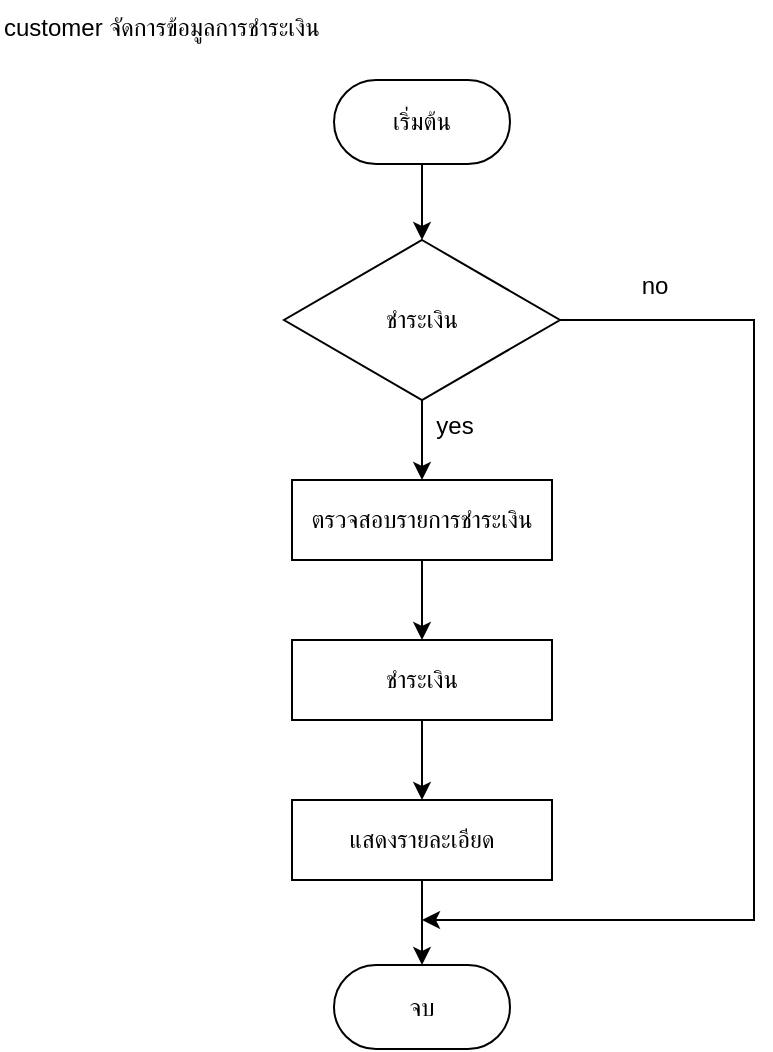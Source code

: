 <mxfile version="26.0.9">
  <diagram name="Page-1" id="AHuNkAf9N8TIK1WoVCC-">
    <mxGraphModel dx="1235" dy="655" grid="1" gridSize="10" guides="1" tooltips="1" connect="1" arrows="1" fold="1" page="1" pageScale="1" pageWidth="827" pageHeight="1169" math="0" shadow="0">
      <root>
        <mxCell id="0" />
        <mxCell id="1" parent="0" />
        <mxCell id="BMb5XiGdI6g6uUsKrDKV-1" value="&lt;span style=&quot;color: rgb(0, 0, 0); font-family: Helvetica; font-size: 12px; font-style: normal; font-variant-ligatures: normal; font-variant-caps: normal; font-weight: 400; letter-spacing: normal; orphans: 2; text-align: center; text-indent: 0px; text-transform: none; widows: 2; word-spacing: 0px; -webkit-text-stroke-width: 0px; white-space: normal; background-color: rgb(255, 255, 255); text-decoration-thickness: initial; text-decoration-style: initial; text-decoration-color: initial; float: none; display: inline !important;&quot;&gt;customer จัดการข้อมูลการชำระเงิน&lt;/span&gt;" style="text;whiteSpace=wrap;html=1;" vertex="1" parent="1">
          <mxGeometry x="203" y="60" width="190" height="40" as="geometry" />
        </mxCell>
        <mxCell id="BMb5XiGdI6g6uUsKrDKV-4" value="" style="edgeStyle=orthogonalEdgeStyle;rounded=0;orthogonalLoop=1;jettySize=auto;html=1;" edge="1" parent="1" source="BMb5XiGdI6g6uUsKrDKV-2" target="BMb5XiGdI6g6uUsKrDKV-3">
          <mxGeometry relative="1" as="geometry" />
        </mxCell>
        <mxCell id="BMb5XiGdI6g6uUsKrDKV-2" value="เริ่มต้น" style="rounded=1;whiteSpace=wrap;html=1;arcSize=50;" vertex="1" parent="1">
          <mxGeometry x="370" y="100" width="88" height="42" as="geometry" />
        </mxCell>
        <mxCell id="BMb5XiGdI6g6uUsKrDKV-6" value="" style="edgeStyle=orthogonalEdgeStyle;rounded=0;orthogonalLoop=1;jettySize=auto;html=1;" edge="1" parent="1" source="BMb5XiGdI6g6uUsKrDKV-3" target="BMb5XiGdI6g6uUsKrDKV-5">
          <mxGeometry relative="1" as="geometry" />
        </mxCell>
        <mxCell id="BMb5XiGdI6g6uUsKrDKV-3" value="&lt;span style=&quot;background-color: rgb(255, 255, 255);&quot;&gt;ชำระเงิน&lt;/span&gt;" style="rhombus;whiteSpace=wrap;html=1;" vertex="1" parent="1">
          <mxGeometry x="345" y="180" width="138" height="80" as="geometry" />
        </mxCell>
        <mxCell id="BMb5XiGdI6g6uUsKrDKV-12" value="" style="edgeStyle=orthogonalEdgeStyle;rounded=0;orthogonalLoop=1;jettySize=auto;html=1;" edge="1" parent="1" source="BMb5XiGdI6g6uUsKrDKV-5">
          <mxGeometry relative="1" as="geometry">
            <mxPoint x="414" y="380" as="targetPoint" />
          </mxGeometry>
        </mxCell>
        <mxCell id="BMb5XiGdI6g6uUsKrDKV-5" value="ตรวจสอบรายการชำระเงิน" style="rounded=0;whiteSpace=wrap;html=1;" vertex="1" parent="1">
          <mxGeometry x="349" y="300" width="130" height="40" as="geometry" />
        </mxCell>
        <mxCell id="BMb5XiGdI6g6uUsKrDKV-7" value="yes" style="text;html=1;align=center;verticalAlign=middle;resizable=0;points=[];autosize=1;strokeColor=none;fillColor=none;" vertex="1" parent="1">
          <mxGeometry x="410" y="258" width="40" height="30" as="geometry" />
        </mxCell>
        <mxCell id="BMb5XiGdI6g6uUsKrDKV-8" value="" style="endArrow=classic;html=1;rounded=0;exitX=1;exitY=0.5;exitDx=0;exitDy=0;" edge="1" parent="1" source="BMb5XiGdI6g6uUsKrDKV-3">
          <mxGeometry width="50" height="50" relative="1" as="geometry">
            <mxPoint x="390" y="320" as="sourcePoint" />
            <mxPoint x="414" y="520" as="targetPoint" />
            <Array as="points">
              <mxPoint x="580" y="220" />
              <mxPoint x="580" y="520" />
            </Array>
          </mxGeometry>
        </mxCell>
        <mxCell id="BMb5XiGdI6g6uUsKrDKV-9" value="no" style="text;html=1;align=center;verticalAlign=middle;resizable=0;points=[];autosize=1;strokeColor=none;fillColor=none;" vertex="1" parent="1">
          <mxGeometry x="510" y="188" width="40" height="30" as="geometry" />
        </mxCell>
        <mxCell id="BMb5XiGdI6g6uUsKrDKV-16" value="" style="edgeStyle=orthogonalEdgeStyle;rounded=0;orthogonalLoop=1;jettySize=auto;html=1;" edge="1" parent="1" source="BMb5XiGdI6g6uUsKrDKV-10" target="BMb5XiGdI6g6uUsKrDKV-15">
          <mxGeometry relative="1" as="geometry" />
        </mxCell>
        <mxCell id="BMb5XiGdI6g6uUsKrDKV-10" value="แสดงรายละเอียด" style="rounded=0;whiteSpace=wrap;html=1;" vertex="1" parent="1">
          <mxGeometry x="349" y="460" width="130" height="40" as="geometry" />
        </mxCell>
        <mxCell id="BMb5XiGdI6g6uUsKrDKV-14" value="" style="edgeStyle=orthogonalEdgeStyle;rounded=0;orthogonalLoop=1;jettySize=auto;html=1;" edge="1" parent="1" source="BMb5XiGdI6g6uUsKrDKV-13" target="BMb5XiGdI6g6uUsKrDKV-10">
          <mxGeometry relative="1" as="geometry" />
        </mxCell>
        <mxCell id="BMb5XiGdI6g6uUsKrDKV-13" value="ชำระเงิน" style="rounded=0;whiteSpace=wrap;html=1;" vertex="1" parent="1">
          <mxGeometry x="349" y="380" width="130" height="40" as="geometry" />
        </mxCell>
        <mxCell id="BMb5XiGdI6g6uUsKrDKV-15" value="จบ" style="rounded=1;whiteSpace=wrap;html=1;arcSize=50;" vertex="1" parent="1">
          <mxGeometry x="370" y="542.5" width="88" height="42" as="geometry" />
        </mxCell>
      </root>
    </mxGraphModel>
  </diagram>
</mxfile>
